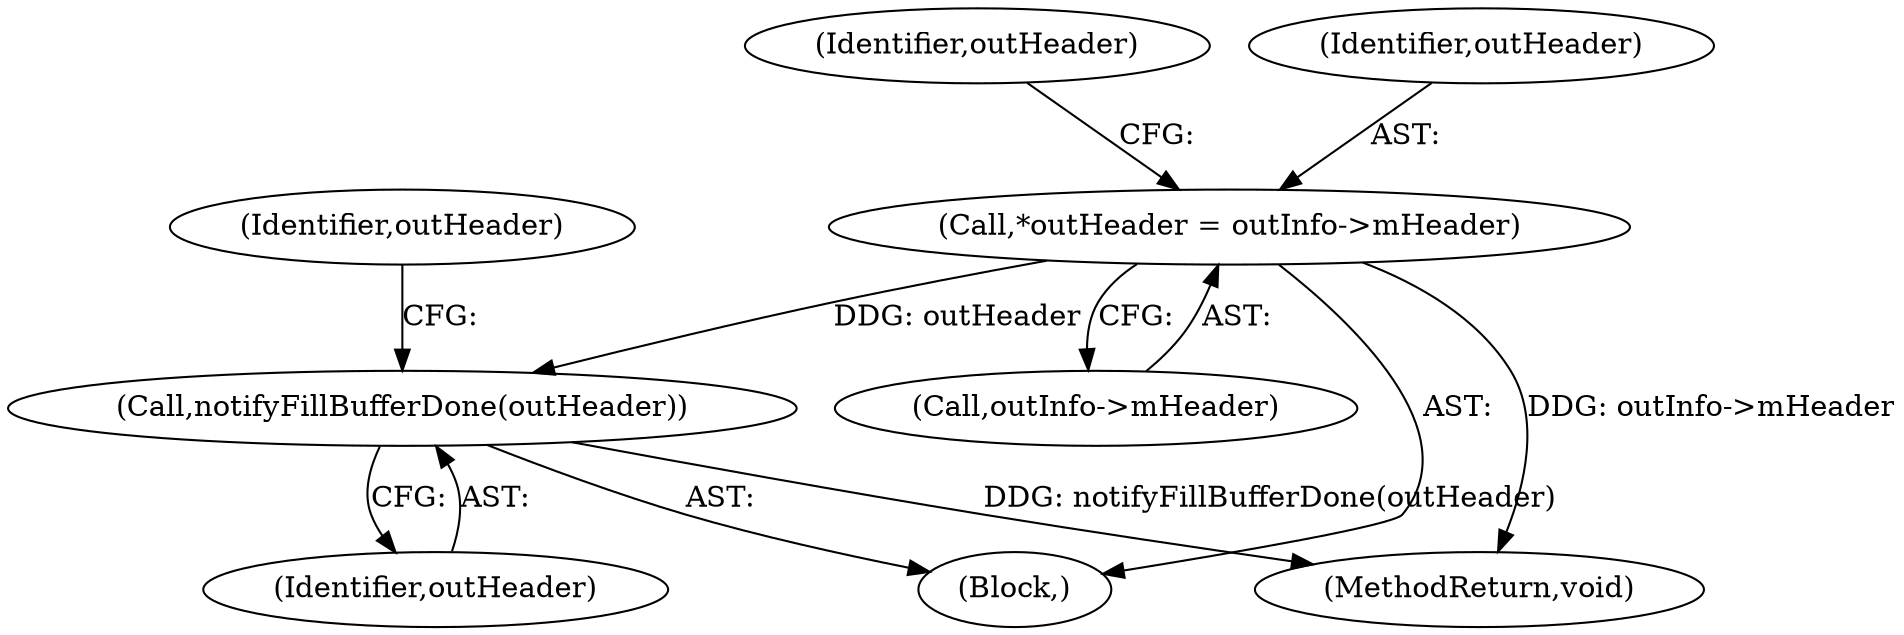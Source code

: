 digraph "0_Android_8e438e153f661e9df8db0ac41d587e940352df06@pointer" {
"1001364" [label="(Call,*outHeader = outInfo->mHeader)"];
"1001421" [label="(Call,notifyFillBufferDone(outHeader))"];
"1001354" [label="(Block,)"];
"1001422" [label="(Identifier,outHeader)"];
"1001371" [label="(Identifier,outHeader)"];
"1001421" [label="(Call,notifyFillBufferDone(outHeader))"];
"1001364" [label="(Call,*outHeader = outInfo->mHeader)"];
"1001427" [label="(MethodReturn,void)"];
"1001424" [label="(Identifier,outHeader)"];
"1001366" [label="(Call,outInfo->mHeader)"];
"1001365" [label="(Identifier,outHeader)"];
"1001364" -> "1001354"  [label="AST: "];
"1001364" -> "1001366"  [label="CFG: "];
"1001365" -> "1001364"  [label="AST: "];
"1001366" -> "1001364"  [label="AST: "];
"1001371" -> "1001364"  [label="CFG: "];
"1001364" -> "1001427"  [label="DDG: outInfo->mHeader"];
"1001364" -> "1001421"  [label="DDG: outHeader"];
"1001421" -> "1001354"  [label="AST: "];
"1001421" -> "1001422"  [label="CFG: "];
"1001422" -> "1001421"  [label="AST: "];
"1001424" -> "1001421"  [label="CFG: "];
"1001421" -> "1001427"  [label="DDG: notifyFillBufferDone(outHeader)"];
}
